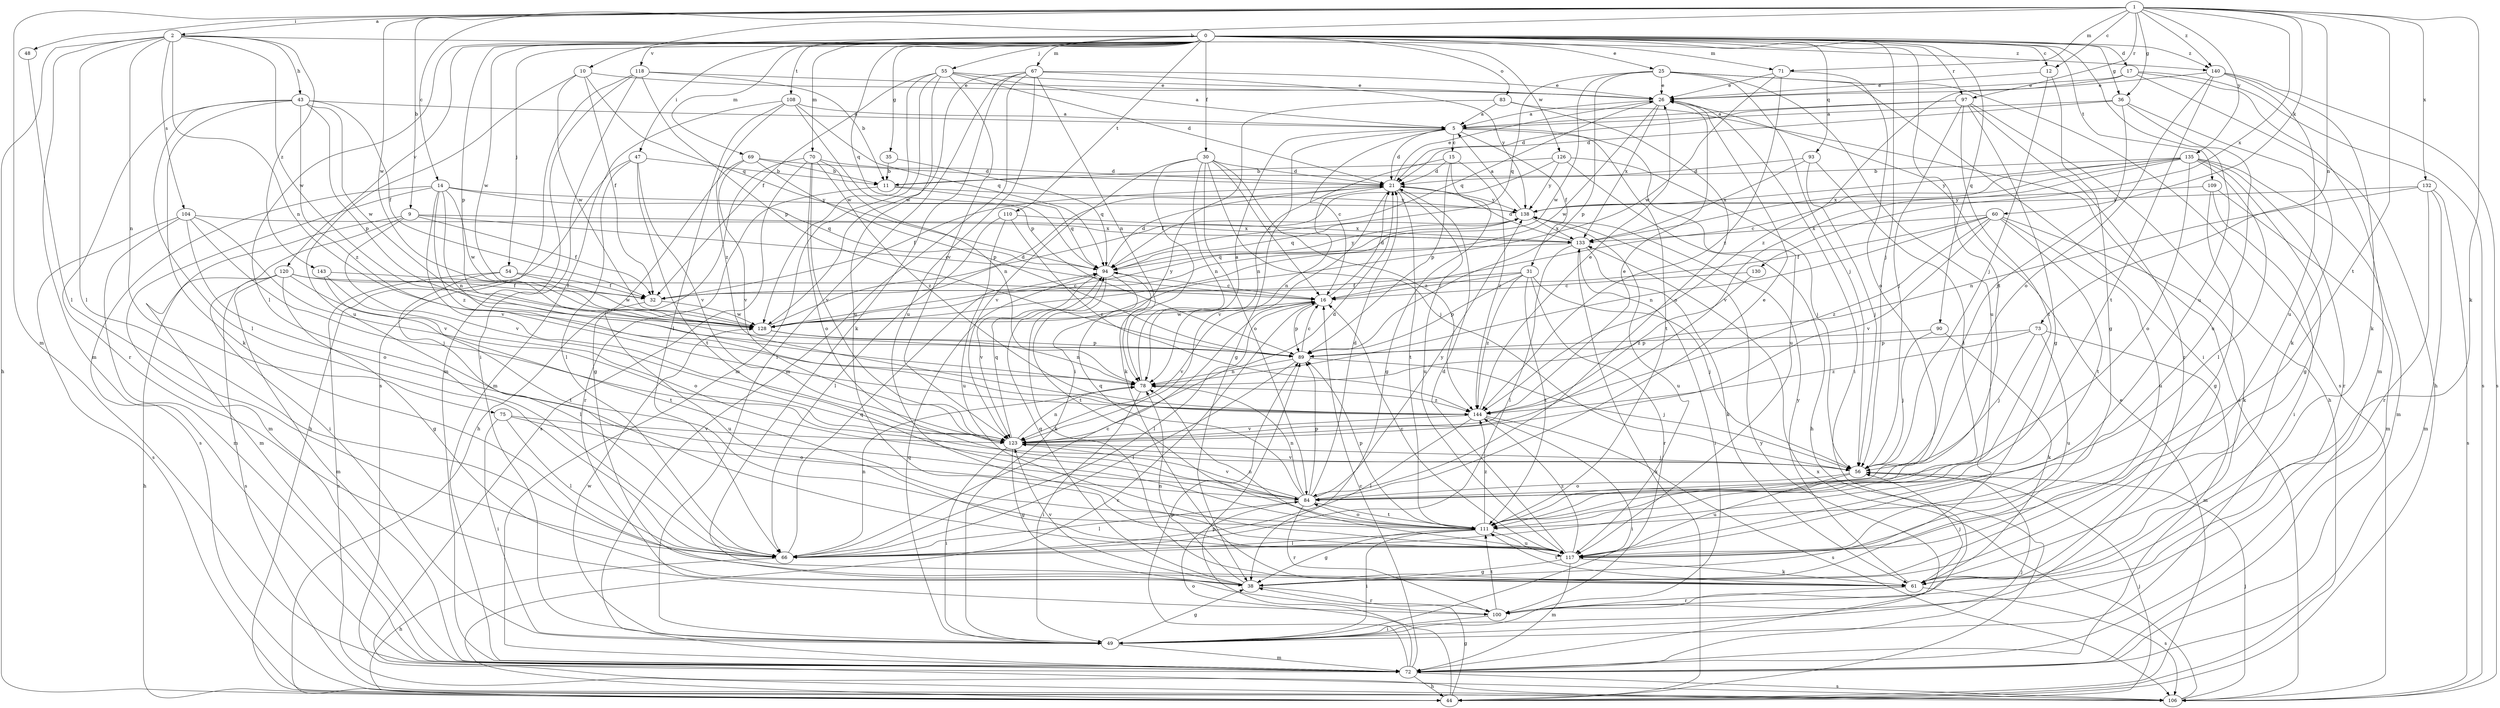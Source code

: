 strict digraph  {
0;
1;
2;
5;
9;
10;
11;
12;
14;
15;
16;
17;
21;
25;
26;
30;
31;
32;
35;
36;
38;
43;
44;
47;
48;
49;
54;
55;
56;
60;
61;
66;
67;
69;
70;
71;
72;
73;
75;
78;
83;
84;
89;
90;
93;
94;
97;
100;
104;
106;
108;
109;
110;
111;
117;
118;
120;
123;
126;
128;
130;
132;
133;
135;
138;
140;
143;
144;
0 -> 12  [label=c];
0 -> 17  [label=d];
0 -> 25  [label=e];
0 -> 30  [label=f];
0 -> 35  [label=g];
0 -> 36  [label=g];
0 -> 47  [label=i];
0 -> 54  [label=j];
0 -> 55  [label=j];
0 -> 56  [label=j];
0 -> 66  [label=l];
0 -> 67  [label=m];
0 -> 69  [label=m];
0 -> 70  [label=m];
0 -> 71  [label=m];
0 -> 83  [label=o];
0 -> 89  [label=p];
0 -> 90  [label=q];
0 -> 93  [label=q];
0 -> 94  [label=q];
0 -> 97  [label=r];
0 -> 108  [label=t];
0 -> 109  [label=t];
0 -> 110  [label=t];
0 -> 111  [label=t];
0 -> 117  [label=u];
0 -> 118  [label=v];
0 -> 120  [label=v];
0 -> 126  [label=w];
0 -> 128  [label=w];
0 -> 140  [label=z];
1 -> 2  [label=a];
1 -> 9  [label=b];
1 -> 10  [label=b];
1 -> 12  [label=c];
1 -> 14  [label=c];
1 -> 36  [label=g];
1 -> 48  [label=i];
1 -> 60  [label=k];
1 -> 61  [label=k];
1 -> 71  [label=m];
1 -> 72  [label=m];
1 -> 73  [label=n];
1 -> 97  [label=r];
1 -> 111  [label=t];
1 -> 128  [label=w];
1 -> 130  [label=x];
1 -> 132  [label=x];
1 -> 135  [label=y];
1 -> 140  [label=z];
2 -> 43  [label=h];
2 -> 44  [label=h];
2 -> 66  [label=l];
2 -> 72  [label=m];
2 -> 75  [label=n];
2 -> 78  [label=n];
2 -> 104  [label=s];
2 -> 128  [label=w];
2 -> 140  [label=z];
2 -> 143  [label=z];
5 -> 15  [label=c];
5 -> 16  [label=c];
5 -> 21  [label=d];
5 -> 31  [label=f];
5 -> 38  [label=g];
5 -> 111  [label=t];
5 -> 117  [label=u];
9 -> 16  [label=c];
9 -> 32  [label=f];
9 -> 49  [label=i];
9 -> 72  [label=m];
9 -> 123  [label=v];
9 -> 133  [label=x];
10 -> 26  [label=e];
10 -> 32  [label=f];
10 -> 94  [label=q];
10 -> 117  [label=u];
10 -> 128  [label=w];
11 -> 94  [label=q];
11 -> 100  [label=r];
11 -> 138  [label=y];
12 -> 26  [label=e];
12 -> 38  [label=g];
12 -> 56  [label=j];
14 -> 72  [label=m];
14 -> 78  [label=n];
14 -> 94  [label=q];
14 -> 106  [label=s];
14 -> 123  [label=v];
14 -> 128  [label=w];
14 -> 138  [label=y];
14 -> 144  [label=z];
15 -> 21  [label=d];
15 -> 38  [label=g];
15 -> 78  [label=n];
15 -> 89  [label=p];
15 -> 144  [label=z];
16 -> 21  [label=d];
16 -> 66  [label=l];
16 -> 89  [label=p];
16 -> 123  [label=v];
16 -> 128  [label=w];
17 -> 26  [label=e];
17 -> 44  [label=h];
17 -> 72  [label=m];
17 -> 106  [label=s];
17 -> 144  [label=z];
21 -> 26  [label=e];
21 -> 32  [label=f];
21 -> 78  [label=n];
21 -> 111  [label=t];
21 -> 117  [label=u];
21 -> 123  [label=v];
21 -> 138  [label=y];
25 -> 26  [label=e];
25 -> 49  [label=i];
25 -> 56  [label=j];
25 -> 89  [label=p];
25 -> 94  [label=q];
25 -> 106  [label=s];
25 -> 117  [label=u];
25 -> 128  [label=w];
26 -> 5  [label=a];
26 -> 49  [label=i];
26 -> 94  [label=q];
26 -> 128  [label=w];
26 -> 133  [label=x];
30 -> 16  [label=c];
30 -> 21  [label=d];
30 -> 56  [label=j];
30 -> 61  [label=k];
30 -> 78  [label=n];
30 -> 84  [label=o];
30 -> 123  [label=v];
30 -> 144  [label=z];
31 -> 16  [label=c];
31 -> 32  [label=f];
31 -> 56  [label=j];
31 -> 89  [label=p];
31 -> 100  [label=r];
31 -> 111  [label=t];
31 -> 144  [label=z];
32 -> 117  [label=u];
32 -> 128  [label=w];
35 -> 11  [label=b];
35 -> 94  [label=q];
36 -> 5  [label=a];
36 -> 21  [label=d];
36 -> 56  [label=j];
36 -> 61  [label=k];
36 -> 117  [label=u];
38 -> 78  [label=n];
38 -> 94  [label=q];
38 -> 100  [label=r];
38 -> 123  [label=v];
43 -> 5  [label=a];
43 -> 32  [label=f];
43 -> 61  [label=k];
43 -> 66  [label=l];
43 -> 89  [label=p];
43 -> 100  [label=r];
43 -> 128  [label=w];
43 -> 144  [label=z];
44 -> 16  [label=c];
44 -> 26  [label=e];
44 -> 38  [label=g];
44 -> 56  [label=j];
44 -> 89  [label=p];
44 -> 133  [label=x];
47 -> 11  [label=b];
47 -> 44  [label=h];
47 -> 66  [label=l];
47 -> 111  [label=t];
47 -> 123  [label=v];
48 -> 66  [label=l];
49 -> 38  [label=g];
49 -> 72  [label=m];
49 -> 94  [label=q];
49 -> 128  [label=w];
54 -> 32  [label=f];
54 -> 66  [label=l];
54 -> 106  [label=s];
54 -> 128  [label=w];
55 -> 5  [label=a];
55 -> 21  [label=d];
55 -> 26  [label=e];
55 -> 32  [label=f];
55 -> 72  [label=m];
55 -> 117  [label=u];
55 -> 123  [label=v];
55 -> 128  [label=w];
56 -> 84  [label=o];
56 -> 117  [label=u];
56 -> 123  [label=v];
60 -> 32  [label=f];
60 -> 61  [label=k];
60 -> 78  [label=n];
60 -> 111  [label=t];
60 -> 117  [label=u];
60 -> 123  [label=v];
60 -> 133  [label=x];
60 -> 144  [label=z];
61 -> 56  [label=j];
61 -> 100  [label=r];
61 -> 106  [label=s];
61 -> 111  [label=t];
61 -> 138  [label=y];
66 -> 16  [label=c];
66 -> 44  [label=h];
66 -> 78  [label=n];
66 -> 94  [label=q];
67 -> 26  [label=e];
67 -> 49  [label=i];
67 -> 61  [label=k];
67 -> 72  [label=m];
67 -> 78  [label=n];
67 -> 117  [label=u];
67 -> 128  [label=w];
67 -> 138  [label=y];
69 -> 11  [label=b];
69 -> 21  [label=d];
69 -> 44  [label=h];
69 -> 89  [label=p];
69 -> 123  [label=v];
70 -> 21  [label=d];
70 -> 38  [label=g];
70 -> 78  [label=n];
70 -> 84  [label=o];
70 -> 106  [label=s];
70 -> 123  [label=v];
70 -> 144  [label=z];
71 -> 26  [label=e];
71 -> 84  [label=o];
71 -> 128  [label=w];
71 -> 144  [label=z];
72 -> 16  [label=c];
72 -> 44  [label=h];
72 -> 56  [label=j];
72 -> 84  [label=o];
72 -> 89  [label=p];
72 -> 106  [label=s];
72 -> 138  [label=y];
73 -> 56  [label=j];
73 -> 72  [label=m];
73 -> 89  [label=p];
73 -> 117  [label=u];
73 -> 144  [label=z];
75 -> 49  [label=i];
75 -> 66  [label=l];
75 -> 84  [label=o];
75 -> 123  [label=v];
78 -> 5  [label=a];
78 -> 49  [label=i];
78 -> 144  [label=z];
83 -> 5  [label=a];
83 -> 49  [label=i];
83 -> 84  [label=o];
83 -> 106  [label=s];
84 -> 21  [label=d];
84 -> 26  [label=e];
84 -> 66  [label=l];
84 -> 78  [label=n];
84 -> 89  [label=p];
84 -> 94  [label=q];
84 -> 100  [label=r];
84 -> 111  [label=t];
84 -> 123  [label=v];
84 -> 138  [label=y];
89 -> 16  [label=c];
89 -> 56  [label=j];
89 -> 66  [label=l];
89 -> 78  [label=n];
90 -> 56  [label=j];
90 -> 61  [label=k];
90 -> 89  [label=p];
93 -> 21  [label=d];
93 -> 56  [label=j];
93 -> 111  [label=t];
93 -> 133  [label=x];
94 -> 16  [label=c];
94 -> 21  [label=d];
94 -> 61  [label=k];
94 -> 111  [label=t];
94 -> 123  [label=v];
94 -> 138  [label=y];
97 -> 5  [label=a];
97 -> 21  [label=d];
97 -> 38  [label=g];
97 -> 44  [label=h];
97 -> 56  [label=j];
97 -> 100  [label=r];
97 -> 111  [label=t];
100 -> 49  [label=i];
100 -> 111  [label=t];
104 -> 56  [label=j];
104 -> 72  [label=m];
104 -> 84  [label=o];
104 -> 106  [label=s];
104 -> 123  [label=v];
104 -> 133  [label=x];
106 -> 56  [label=j];
106 -> 133  [label=x];
108 -> 5  [label=a];
108 -> 66  [label=l];
108 -> 72  [label=m];
108 -> 89  [label=p];
108 -> 94  [label=q];
108 -> 144  [label=z];
109 -> 38  [label=g];
109 -> 49  [label=i];
109 -> 72  [label=m];
109 -> 138  [label=y];
110 -> 66  [label=l];
110 -> 117  [label=u];
110 -> 133  [label=x];
110 -> 144  [label=z];
111 -> 38  [label=g];
111 -> 49  [label=i];
111 -> 66  [label=l];
111 -> 84  [label=o];
111 -> 89  [label=p];
111 -> 117  [label=u];
111 -> 144  [label=z];
117 -> 16  [label=c];
117 -> 21  [label=d];
117 -> 38  [label=g];
117 -> 61  [label=k];
117 -> 72  [label=m];
117 -> 78  [label=n];
117 -> 144  [label=z];
118 -> 11  [label=b];
118 -> 26  [label=e];
118 -> 49  [label=i];
118 -> 72  [label=m];
118 -> 89  [label=p];
118 -> 106  [label=s];
120 -> 16  [label=c];
120 -> 32  [label=f];
120 -> 38  [label=g];
120 -> 44  [label=h];
120 -> 72  [label=m];
120 -> 106  [label=s];
120 -> 111  [label=t];
123 -> 21  [label=d];
123 -> 26  [label=e];
123 -> 38  [label=g];
123 -> 49  [label=i];
123 -> 56  [label=j];
123 -> 78  [label=n];
123 -> 94  [label=q];
126 -> 11  [label=b];
126 -> 32  [label=f];
126 -> 44  [label=h];
126 -> 56  [label=j];
126 -> 138  [label=y];
128 -> 21  [label=d];
128 -> 78  [label=n];
128 -> 89  [label=p];
128 -> 138  [label=y];
130 -> 16  [label=c];
130 -> 144  [label=z];
132 -> 72  [label=m];
132 -> 78  [label=n];
132 -> 100  [label=r];
132 -> 106  [label=s];
132 -> 138  [label=y];
133 -> 21  [label=d];
133 -> 49  [label=i];
133 -> 61  [label=k];
133 -> 66  [label=l];
133 -> 94  [label=q];
135 -> 11  [label=b];
135 -> 16  [label=c];
135 -> 38  [label=g];
135 -> 66  [label=l];
135 -> 72  [label=m];
135 -> 84  [label=o];
135 -> 100  [label=r];
135 -> 123  [label=v];
135 -> 133  [label=x];
135 -> 138  [label=y];
138 -> 5  [label=a];
138 -> 94  [label=q];
138 -> 117  [label=u];
138 -> 133  [label=x];
140 -> 26  [label=e];
140 -> 61  [label=k];
140 -> 84  [label=o];
140 -> 106  [label=s];
140 -> 111  [label=t];
140 -> 117  [label=u];
143 -> 32  [label=f];
143 -> 84  [label=o];
143 -> 111  [label=t];
144 -> 26  [label=e];
144 -> 49  [label=i];
144 -> 66  [label=l];
144 -> 106  [label=s];
144 -> 123  [label=v];
}
